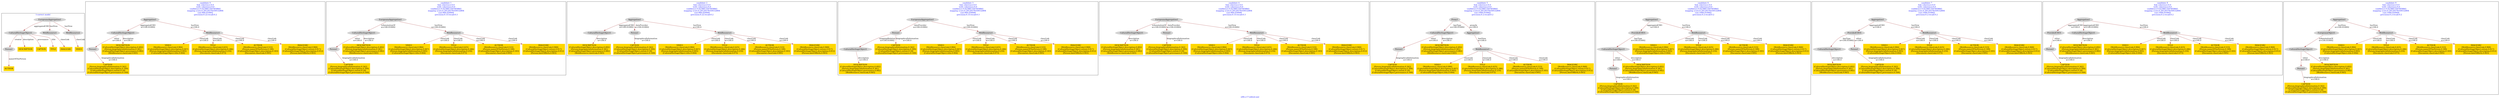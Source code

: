 digraph n0 {
fontcolor="blue"
remincross="true"
label="s08-s-17-edited.xml"
subgraph cluster_0 {
label="1-correct model"
n2[style="filled",color="white",fillcolor="lightgray",label="CulturalHeritageObject1"];
n3[style="filled",color="white",fillcolor="lightgray",label="Person1"];
n4[shape="plaintext",style="filled",fillcolor="gold",label="DESCRIPTION"];
n5[shape="plaintext",style="filled",fillcolor="gold",label="CAPTION"];
n6[shape="plaintext",style="filled",fillcolor="gold",label="TITLE"];
n7[shape="plaintext",style="filled",fillcolor="gold",label="AUTHOR"];
n8[style="filled",color="white",fillcolor="lightgray",label="EuropeanaAggregation1"];
n9[style="filled",color="white",fillcolor="lightgray",label="WebResource1"];
n10[style="filled",color="white",fillcolor="lightgray",label="WebResource2"];
n11[shape="plaintext",style="filled",fillcolor="gold",label="IMAGESRC"];
n12[shape="plaintext",style="filled",fillcolor="gold",label="VIDEO"];
}
subgraph cluster_1 {
label="candidate 0\nlink coherence:0.0\nnode coherence:0.0\nconfidence:0.6238813507859841\nmapping score:0.29129378359532804\ncost:900.010002\n-precision:0.22-recall:0.2"
n14[style="filled",color="white",fillcolor="lightgray",label="CulturalHeritageObject1"];
n15[style="filled",color="white",fillcolor="lightgray",label="Person1"];
n16[style="filled",color="white",fillcolor="lightgray",label="Aggregation1"];
n17[style="filled",color="white",fillcolor="lightgray",label="WebResource1"];
n18[shape="plaintext",style="filled",fillcolor="gold",label="CAPTION\n[Person,biographicalInformation,0.342]\n[CulturalHeritageObject,description,0.309]\n[CulturalHeritageObject,extent,0.18]\n[CulturalHeritageObject,provenance,0.169]"];
n19[shape="plaintext",style="filled",fillcolor="gold",label="VIDEO\n[WebResource,classLink,0.984]\n[CulturalHeritageObject,description,0.007]\n[Person,biographicalInformation,0.005]\n[CulturalHeritageObject,title,0.004]"];
n20[shape="plaintext",style="filled",fillcolor="gold",label="TITLE\n[WebResource,classLink,0.425]\n[CulturalHeritageObject,description,0.286]\n[Person,biographicalInformation,0.216]\n[Document,classLink,0.073]"];
n21[shape="plaintext",style="filled",fillcolor="gold",label="DESCRIPTION\n[CulturalHeritageObject,description,0.492]\n[Person,biographicalInformation,0.381]\n[CulturalHeritageObject,provenance,0.082]\n[WebResource,classLink,0.045]"];
n22[shape="plaintext",style="filled",fillcolor="gold",label="AUTHOR\n[WebResource,classLink,0.533]\n[Person,nameOfThePerson,0.189]\n[CulturalHeritageObject,description,0.183]\n[Document,classLink,0.095]"];
n23[shape="plaintext",style="filled",fillcolor="gold",label="IMAGESRC\n[WebResource,classLink,0.968]\n[CulturalHeritageObject,extent,0.017]\n[CulturalHeritageObject,description,0.012]\n[Person,dateOfBirth,0.003]"];
}
subgraph cluster_2 {
label="candidate 1\nlink coherence:0.0\nnode coherence:0.0\nconfidence:0.6238813507859841\nmapping score:0.29129378359532804\ncost:900.020004\n-precision:0.33-recall:0.3"
n25[style="filled",color="white",fillcolor="lightgray",label="CulturalHeritageObject1"];
n26[style="filled",color="white",fillcolor="lightgray",label="Person1"];
n27[style="filled",color="white",fillcolor="lightgray",label="EuropeanaAggregation1"];
n28[style="filled",color="white",fillcolor="lightgray",label="WebResource1"];
n29[shape="plaintext",style="filled",fillcolor="gold",label="CAPTION\n[Person,biographicalInformation,0.342]\n[CulturalHeritageObject,description,0.309]\n[CulturalHeritageObject,extent,0.18]\n[CulturalHeritageObject,provenance,0.169]"];
n30[shape="plaintext",style="filled",fillcolor="gold",label="VIDEO\n[WebResource,classLink,0.984]\n[CulturalHeritageObject,description,0.007]\n[Person,biographicalInformation,0.005]\n[CulturalHeritageObject,title,0.004]"];
n31[shape="plaintext",style="filled",fillcolor="gold",label="TITLE\n[WebResource,classLink,0.425]\n[CulturalHeritageObject,description,0.286]\n[Person,biographicalInformation,0.216]\n[Document,classLink,0.073]"];
n32[shape="plaintext",style="filled",fillcolor="gold",label="DESCRIPTION\n[CulturalHeritageObject,description,0.492]\n[Person,biographicalInformation,0.381]\n[CulturalHeritageObject,provenance,0.082]\n[WebResource,classLink,0.045]"];
n33[shape="plaintext",style="filled",fillcolor="gold",label="AUTHOR\n[WebResource,classLink,0.533]\n[Person,nameOfThePerson,0.189]\n[CulturalHeritageObject,description,0.183]\n[Document,classLink,0.095]"];
n34[shape="plaintext",style="filled",fillcolor="gold",label="IMAGESRC\n[WebResource,classLink,0.968]\n[CulturalHeritageObject,extent,0.017]\n[CulturalHeritageObject,description,0.012]\n[Person,dateOfBirth,0.003]"];
}
subgraph cluster_3 {
label="candidate 2\nlink coherence:0.0\nnode coherence:0.0\nconfidence:0.6238813507859841\nmapping score:0.29129378359532804\ncost:900.020004\n-precision:0.22-recall:0.2"
n36[style="filled",color="white",fillcolor="lightgray",label="Aggregation1"];
n37[style="filled",color="white",fillcolor="lightgray",label="CulturalHeritageObject1"];
n38[style="filled",color="white",fillcolor="lightgray",label="Person1"];
n39[style="filled",color="white",fillcolor="lightgray",label="WebResource1"];
n40[shape="plaintext",style="filled",fillcolor="gold",label="CAPTION\n[Person,biographicalInformation,0.342]\n[CulturalHeritageObject,description,0.309]\n[CulturalHeritageObject,extent,0.18]\n[CulturalHeritageObject,provenance,0.169]"];
n41[shape="plaintext",style="filled",fillcolor="gold",label="VIDEO\n[WebResource,classLink,0.984]\n[CulturalHeritageObject,description,0.007]\n[Person,biographicalInformation,0.005]\n[CulturalHeritageObject,title,0.004]"];
n42[shape="plaintext",style="filled",fillcolor="gold",label="TITLE\n[WebResource,classLink,0.425]\n[CulturalHeritageObject,description,0.286]\n[Person,biographicalInformation,0.216]\n[Document,classLink,0.073]"];
n43[shape="plaintext",style="filled",fillcolor="gold",label="DESCRIPTION\n[CulturalHeritageObject,description,0.492]\n[Person,biographicalInformation,0.381]\n[CulturalHeritageObject,provenance,0.082]\n[WebResource,classLink,0.045]"];
n44[shape="plaintext",style="filled",fillcolor="gold",label="AUTHOR\n[WebResource,classLink,0.533]\n[Person,nameOfThePerson,0.189]\n[CulturalHeritageObject,description,0.183]\n[Document,classLink,0.095]"];
n45[shape="plaintext",style="filled",fillcolor="gold",label="IMAGESRC\n[WebResource,classLink,0.968]\n[CulturalHeritageObject,extent,0.017]\n[CulturalHeritageObject,description,0.012]\n[Person,dateOfBirth,0.003]"];
}
subgraph cluster_4 {
label="candidate 3\nlink coherence:0.0\nnode coherence:0.0\nconfidence:0.6238813507859841\nmapping score:0.29129378359532804\ncost:900.030006\n-precision:0.33-recall:0.3"
n47[style="filled",color="white",fillcolor="lightgray",label="Person1"];
n48[style="filled",color="white",fillcolor="lightgray",label="CulturalHeritageObject1"];
n49[style="filled",color="white",fillcolor="lightgray",label="EuropeanaAggregation1"];
n50[style="filled",color="white",fillcolor="lightgray",label="WebResource1"];
n51[shape="plaintext",style="filled",fillcolor="gold",label="CAPTION\n[Person,biographicalInformation,0.342]\n[CulturalHeritageObject,description,0.309]\n[CulturalHeritageObject,extent,0.18]\n[CulturalHeritageObject,provenance,0.169]"];
n52[shape="plaintext",style="filled",fillcolor="gold",label="VIDEO\n[WebResource,classLink,0.984]\n[CulturalHeritageObject,description,0.007]\n[Person,biographicalInformation,0.005]\n[CulturalHeritageObject,title,0.004]"];
n53[shape="plaintext",style="filled",fillcolor="gold",label="TITLE\n[WebResource,classLink,0.425]\n[CulturalHeritageObject,description,0.286]\n[Person,biographicalInformation,0.216]\n[Document,classLink,0.073]"];
n54[shape="plaintext",style="filled",fillcolor="gold",label="DESCRIPTION\n[CulturalHeritageObject,description,0.492]\n[Person,biographicalInformation,0.381]\n[CulturalHeritageObject,provenance,0.082]\n[WebResource,classLink,0.045]"];
n55[shape="plaintext",style="filled",fillcolor="gold",label="AUTHOR\n[WebResource,classLink,0.533]\n[Person,nameOfThePerson,0.189]\n[CulturalHeritageObject,description,0.183]\n[Document,classLink,0.095]"];
n56[shape="plaintext",style="filled",fillcolor="gold",label="IMAGESRC\n[WebResource,classLink,0.968]\n[CulturalHeritageObject,extent,0.017]\n[CulturalHeritageObject,description,0.012]\n[Person,dateOfBirth,0.003]"];
}
subgraph cluster_5 {
label="candidate 4\nlink coherence:0.0\nnode coherence:0.0\nconfidence:0.6238813507859841\nmapping score:0.29129378359532804\ncost:900.030006\n-precision:0.33-recall:0.3"
n58[style="filled",color="white",fillcolor="lightgray",label="EuropeanaAggregation1"];
n59[style="filled",color="white",fillcolor="lightgray",label="CulturalHeritageObject1"];
n60[style="filled",color="white",fillcolor="lightgray",label="Person1"];
n61[style="filled",color="white",fillcolor="lightgray",label="WebResource1"];
n62[shape="plaintext",style="filled",fillcolor="gold",label="CAPTION\n[Person,biographicalInformation,0.342]\n[CulturalHeritageObject,description,0.309]\n[CulturalHeritageObject,extent,0.18]\n[CulturalHeritageObject,provenance,0.169]"];
n63[shape="plaintext",style="filled",fillcolor="gold",label="VIDEO\n[WebResource,classLink,0.984]\n[CulturalHeritageObject,description,0.007]\n[Person,biographicalInformation,0.005]\n[CulturalHeritageObject,title,0.004]"];
n64[shape="plaintext",style="filled",fillcolor="gold",label="TITLE\n[WebResource,classLink,0.425]\n[CulturalHeritageObject,description,0.286]\n[Person,biographicalInformation,0.216]\n[Document,classLink,0.073]"];
n65[shape="plaintext",style="filled",fillcolor="gold",label="DESCRIPTION\n[CulturalHeritageObject,description,0.492]\n[Person,biographicalInformation,0.381]\n[CulturalHeritageObject,provenance,0.082]\n[WebResource,classLink,0.045]"];
n66[shape="plaintext",style="filled",fillcolor="gold",label="AUTHOR\n[WebResource,classLink,0.533]\n[Person,nameOfThePerson,0.189]\n[CulturalHeritageObject,description,0.183]\n[Document,classLink,0.095]"];
n67[shape="plaintext",style="filled",fillcolor="gold",label="IMAGESRC\n[WebResource,classLink,0.968]\n[CulturalHeritageObject,extent,0.017]\n[CulturalHeritageObject,description,0.012]\n[Person,dateOfBirth,0.003]"];
}
subgraph cluster_6 {
label="candidate 5\nlink coherence:0.0\nnode coherence:0.0\nconfidence:0.6238813507859841\nmapping score:0.29129378359532804\ncost:1000.010002\n-precision:0.2-recall:0.2"
n69[style="filled",color="white",fillcolor="lightgray",label="CulturalHeritageObject1"];
n70[style="filled",color="white",fillcolor="lightgray",label="Person1"];
n71[style="filled",color="white",fillcolor="lightgray",label="Aggregation1"];
n72[style="filled",color="white",fillcolor="lightgray",label="WebResource1"];
n73[style="filled",color="white",fillcolor="lightgray",label="Proxy1"];
n74[shape="plaintext",style="filled",fillcolor="gold",label="CAPTION\n[Person,biographicalInformation,0.342]\n[CulturalHeritageObject,description,0.309]\n[CulturalHeritageObject,extent,0.18]\n[CulturalHeritageObject,provenance,0.169]"];
n75[shape="plaintext",style="filled",fillcolor="gold",label="VIDEO\n[WebResource,classLink,0.984]\n[CulturalHeritageObject,description,0.007]\n[Person,biographicalInformation,0.005]\n[CulturalHeritageObject,title,0.004]"];
n76[shape="plaintext",style="filled",fillcolor="gold",label="TITLE\n[WebResource,classLink,0.425]\n[CulturalHeritageObject,description,0.286]\n[Person,biographicalInformation,0.216]\n[Document,classLink,0.073]"];
n77[shape="plaintext",style="filled",fillcolor="gold",label="DESCRIPTION\n[CulturalHeritageObject,description,0.492]\n[Person,biographicalInformation,0.381]\n[CulturalHeritageObject,provenance,0.082]\n[WebResource,classLink,0.045]"];
n78[shape="plaintext",style="filled",fillcolor="gold",label="AUTHOR\n[WebResource,classLink,0.533]\n[Person,nameOfThePerson,0.189]\n[CulturalHeritageObject,description,0.183]\n[Document,classLink,0.095]"];
n79[shape="plaintext",style="filled",fillcolor="gold",label="IMAGESRC\n[WebResource,classLink,0.968]\n[CulturalHeritageObject,extent,0.017]\n[CulturalHeritageObject,description,0.012]\n[Person,dateOfBirth,0.003]"];
}
subgraph cluster_7 {
label="candidate 6\nlink coherence:0.0\nnode coherence:0.0\nconfidence:0.6238813507859841\nmapping score:0.29129378359532804\ncost:1000.010002\n-precision:0.2-recall:0.2"
n81[style="filled",color="white",fillcolor="lightgray",label="CulturalHeritageObject1"];
n82[style="filled",color="white",fillcolor="lightgray",label="Person1"];
n83[style="filled",color="white",fillcolor="lightgray",label="ProvidedCHO1"];
n84[style="filled",color="white",fillcolor="lightgray",label="Aggregation1"];
n85[style="filled",color="white",fillcolor="lightgray",label="WebResource1"];
n86[shape="plaintext",style="filled",fillcolor="gold",label="CAPTION\n[Person,biographicalInformation,0.342]\n[CulturalHeritageObject,description,0.309]\n[CulturalHeritageObject,extent,0.18]\n[CulturalHeritageObject,provenance,0.169]"];
n87[shape="plaintext",style="filled",fillcolor="gold",label="VIDEO\n[WebResource,classLink,0.984]\n[CulturalHeritageObject,description,0.007]\n[Person,biographicalInformation,0.005]\n[CulturalHeritageObject,title,0.004]"];
n88[shape="plaintext",style="filled",fillcolor="gold",label="TITLE\n[WebResource,classLink,0.425]\n[CulturalHeritageObject,description,0.286]\n[Person,biographicalInformation,0.216]\n[Document,classLink,0.073]"];
n89[shape="plaintext",style="filled",fillcolor="gold",label="DESCRIPTION\n[CulturalHeritageObject,description,0.492]\n[Person,biographicalInformation,0.381]\n[CulturalHeritageObject,provenance,0.082]\n[WebResource,classLink,0.045]"];
n90[shape="plaintext",style="filled",fillcolor="gold",label="AUTHOR\n[WebResource,classLink,0.533]\n[Person,nameOfThePerson,0.189]\n[CulturalHeritageObject,description,0.183]\n[Document,classLink,0.095]"];
n91[shape="plaintext",style="filled",fillcolor="gold",label="IMAGESRC\n[WebResource,classLink,0.968]\n[CulturalHeritageObject,extent,0.017]\n[CulturalHeritageObject,description,0.012]\n[Person,dateOfBirth,0.003]"];
}
subgraph cluster_8 {
label="candidate 7\nlink coherence:0.0\nnode coherence:0.0\nconfidence:0.6238813507859841\nmapping score:0.29129378359532804\ncost:1000.010002\n-precision:0.2-recall:0.2"
n93[style="filled",color="white",fillcolor="lightgray",label="ProvidedCHO1"];
n94[style="filled",color="white",fillcolor="lightgray",label="CulturalHeritageObject1"];
n95[style="filled",color="white",fillcolor="lightgray",label="Person1"];
n96[style="filled",color="white",fillcolor="lightgray",label="Aggregation1"];
n97[style="filled",color="white",fillcolor="lightgray",label="WebResource1"];
n98[shape="plaintext",style="filled",fillcolor="gold",label="CAPTION\n[Person,biographicalInformation,0.342]\n[CulturalHeritageObject,description,0.309]\n[CulturalHeritageObject,extent,0.18]\n[CulturalHeritageObject,provenance,0.169]"];
n99[shape="plaintext",style="filled",fillcolor="gold",label="VIDEO\n[WebResource,classLink,0.984]\n[CulturalHeritageObject,description,0.007]\n[Person,biographicalInformation,0.005]\n[CulturalHeritageObject,title,0.004]"];
n100[shape="plaintext",style="filled",fillcolor="gold",label="TITLE\n[WebResource,classLink,0.425]\n[CulturalHeritageObject,description,0.286]\n[Person,biographicalInformation,0.216]\n[Document,classLink,0.073]"];
n101[shape="plaintext",style="filled",fillcolor="gold",label="DESCRIPTION\n[CulturalHeritageObject,description,0.492]\n[Person,biographicalInformation,0.381]\n[CulturalHeritageObject,provenance,0.082]\n[WebResource,classLink,0.045]"];
n102[shape="plaintext",style="filled",fillcolor="gold",label="AUTHOR\n[WebResource,classLink,0.533]\n[Person,nameOfThePerson,0.189]\n[CulturalHeritageObject,description,0.183]\n[Document,classLink,0.095]"];
n103[shape="plaintext",style="filled",fillcolor="gold",label="IMAGESRC\n[WebResource,classLink,0.968]\n[CulturalHeritageObject,extent,0.017]\n[CulturalHeritageObject,description,0.012]\n[Person,dateOfBirth,0.003]"];
}
subgraph cluster_9 {
label="candidate 8\nlink coherence:0.0\nnode coherence:0.0\nconfidence:0.6238813507859841\nmapping score:0.29129378359532804\ncost:1000.010002\n-precision:0.2-recall:0.2"
n105[style="filled",color="white",fillcolor="lightgray",label="ProvidedCHO1"];
n106[style="filled",color="white",fillcolor="lightgray",label="Person1"];
n107[style="filled",color="white",fillcolor="lightgray",label="Aggregation1"];
n108[style="filled",color="white",fillcolor="lightgray",label="CulturalHeritageObject1"];
n109[style="filled",color="white",fillcolor="lightgray",label="WebResource1"];
n110[shape="plaintext",style="filled",fillcolor="gold",label="CAPTION\n[Person,biographicalInformation,0.342]\n[CulturalHeritageObject,description,0.309]\n[CulturalHeritageObject,extent,0.18]\n[CulturalHeritageObject,provenance,0.169]"];
n111[shape="plaintext",style="filled",fillcolor="gold",label="VIDEO\n[WebResource,classLink,0.984]\n[CulturalHeritageObject,description,0.007]\n[Person,biographicalInformation,0.005]\n[CulturalHeritageObject,title,0.004]"];
n112[shape="plaintext",style="filled",fillcolor="gold",label="TITLE\n[WebResource,classLink,0.425]\n[CulturalHeritageObject,description,0.286]\n[Person,biographicalInformation,0.216]\n[Document,classLink,0.073]"];
n113[shape="plaintext",style="filled",fillcolor="gold",label="DESCRIPTION\n[CulturalHeritageObject,description,0.492]\n[Person,biographicalInformation,0.381]\n[CulturalHeritageObject,provenance,0.082]\n[WebResource,classLink,0.045]"];
n114[shape="plaintext",style="filled",fillcolor="gold",label="AUTHOR\n[WebResource,classLink,0.533]\n[Person,nameOfThePerson,0.189]\n[CulturalHeritageObject,description,0.183]\n[Document,classLink,0.095]"];
n115[shape="plaintext",style="filled",fillcolor="gold",label="IMAGESRC\n[WebResource,classLink,0.968]\n[CulturalHeritageObject,extent,0.017]\n[CulturalHeritageObject,description,0.012]\n[Person,dateOfBirth,0.003]"];
}
subgraph cluster_10 {
label="candidate 9\nlink coherence:0.0\nnode coherence:0.0\nconfidence:0.6238813507859841\nmapping score:0.29129378359532804\ncost:1000.020004\n-precision:0.2-recall:0.2"
n117[style="filled",color="white",fillcolor="lightgray",label="CulturalHeritageObject1"];
n118[style="filled",color="white",fillcolor="lightgray",label="Person1"];
n119[style="filled",color="white",fillcolor="lightgray",label="EuropeanaObject1"];
n120[style="filled",color="white",fillcolor="lightgray",label="Aggregation1"];
n121[style="filled",color="white",fillcolor="lightgray",label="WebResource1"];
n122[shape="plaintext",style="filled",fillcolor="gold",label="CAPTION\n[Person,biographicalInformation,0.342]\n[CulturalHeritageObject,description,0.309]\n[CulturalHeritageObject,extent,0.18]\n[CulturalHeritageObject,provenance,0.169]"];
n123[shape="plaintext",style="filled",fillcolor="gold",label="VIDEO\n[WebResource,classLink,0.984]\n[CulturalHeritageObject,description,0.007]\n[Person,biographicalInformation,0.005]\n[CulturalHeritageObject,title,0.004]"];
n124[shape="plaintext",style="filled",fillcolor="gold",label="TITLE\n[WebResource,classLink,0.425]\n[CulturalHeritageObject,description,0.286]\n[Person,biographicalInformation,0.216]\n[Document,classLink,0.073]"];
n125[shape="plaintext",style="filled",fillcolor="gold",label="DESCRIPTION\n[CulturalHeritageObject,description,0.492]\n[Person,biographicalInformation,0.381]\n[CulturalHeritageObject,provenance,0.082]\n[WebResource,classLink,0.045]"];
n126[shape="plaintext",style="filled",fillcolor="gold",label="AUTHOR\n[WebResource,classLink,0.533]\n[Person,nameOfThePerson,0.189]\n[CulturalHeritageObject,description,0.183]\n[Document,classLink,0.095]"];
n127[shape="plaintext",style="filled",fillcolor="gold",label="IMAGESRC\n[WebResource,classLink,0.968]\n[CulturalHeritageObject,extent,0.017]\n[CulturalHeritageObject,description,0.012]\n[Person,dateOfBirth,0.003]"];
}
n2 -> n3[color="brown",fontcolor="black",label="creator"]
n2 -> n4[color="brown",fontcolor="black",label="description"]
n2 -> n5[color="brown",fontcolor="black",label="provenance"]
n2 -> n6[color="brown",fontcolor="black",label="title"]
n3 -> n7[color="brown",fontcolor="black",label="nameOfThePerson"]
n8 -> n2[color="brown",fontcolor="black",label="aggregatedCHO"]
n8 -> n9[color="brown",fontcolor="black",label="hasView"]
n8 -> n10[color="brown",fontcolor="black",label="hasView"]
n9 -> n11[color="brown",fontcolor="black",label="classLink"]
n10 -> n12[color="brown",fontcolor="black",label="classLink"]
n14 -> n15[color="brown",fontcolor="black",label="sitter\nw=100.0"]
n16 -> n14[color="brown",fontcolor="black",label="aggregatedCHO\nw=100.010002"]
n16 -> n17[color="brown",fontcolor="black",label="hasView\nw=100.0"]
n15 -> n18[color="brown",fontcolor="black",label="biographicalInformation\nw=100.0"]
n17 -> n19[color="brown",fontcolor="black",label="classLink\nw=100.0"]
n17 -> n20[color="brown",fontcolor="black",label="classLink\nw=100.0"]
n14 -> n21[color="brown",fontcolor="black",label="description\nw=100.0"]
n17 -> n22[color="brown",fontcolor="black",label="classLink\nw=100.0"]
n17 -> n23[color="brown",fontcolor="black",label="classLink\nw=100.0"]
n25 -> n26[color="brown",fontcolor="black",label="sitter\nw=100.0"]
n27 -> n25[color="brown",fontcolor="black",label="isAnnotationOf\nw=100.010002"]
n27 -> n28[color="brown",fontcolor="black",label="hasView\nw=100.010002"]
n26 -> n29[color="brown",fontcolor="black",label="biographicalInformation\nw=100.0"]
n28 -> n30[color="brown",fontcolor="black",label="classLink\nw=100.0"]
n28 -> n31[color="brown",fontcolor="black",label="classLink\nw=100.0"]
n25 -> n32[color="brown",fontcolor="black",label="description\nw=100.0"]
n28 -> n33[color="brown",fontcolor="black",label="classLink\nw=100.0"]
n28 -> n34[color="brown",fontcolor="black",label="classLink\nw=100.0"]
n36 -> n37[color="brown",fontcolor="black",label="aggregatedCHO\nw=100.010002"]
n36 -> n38[color="brown",fontcolor="black",label="dataProvider\nw=100.010002"]
n36 -> n39[color="brown",fontcolor="black",label="hasView\nw=100.0"]
n38 -> n40[color="brown",fontcolor="black",label="biographicalInformation\nw=100.0"]
n39 -> n41[color="brown",fontcolor="black",label="classLink\nw=100.0"]
n39 -> n42[color="brown",fontcolor="black",label="classLink\nw=100.0"]
n37 -> n43[color="brown",fontcolor="black",label="description\nw=100.0"]
n39 -> n44[color="brown",fontcolor="black",label="classLink\nw=100.0"]
n39 -> n45[color="brown",fontcolor="black",label="classLink\nw=100.0"]
n47 -> n48[color="brown",fontcolor="black",label="mappingRelation\nw=100.010002"]
n49 -> n47[color="brown",fontcolor="black",label="dataProvider\nw=100.010002"]
n49 -> n50[color="brown",fontcolor="black",label="hasView\nw=100.010002"]
n47 -> n51[color="brown",fontcolor="black",label="biographicalInformation\nw=100.0"]
n50 -> n52[color="brown",fontcolor="black",label="classLink\nw=100.0"]
n50 -> n53[color="brown",fontcolor="black",label="classLink\nw=100.0"]
n48 -> n54[color="brown",fontcolor="black",label="description\nw=100.0"]
n50 -> n55[color="brown",fontcolor="black",label="classLink\nw=100.0"]
n50 -> n56[color="brown",fontcolor="black",label="classLink\nw=100.0"]
n58 -> n59[color="brown",fontcolor="black",label="isAnnotationOf\nw=100.010002"]
n58 -> n60[color="brown",fontcolor="black",label="dataProvider\nw=100.010002"]
n58 -> n61[color="brown",fontcolor="black",label="hasView\nw=100.010002"]
n60 -> n62[color="brown",fontcolor="black",label="biographicalInformation\nw=100.0"]
n61 -> n63[color="brown",fontcolor="black",label="classLink\nw=100.0"]
n61 -> n64[color="brown",fontcolor="black",label="classLink\nw=100.0"]
n59 -> n65[color="brown",fontcolor="black",label="description\nw=100.0"]
n61 -> n66[color="brown",fontcolor="black",label="classLink\nw=100.0"]
n61 -> n67[color="brown",fontcolor="black",label="classLink\nw=100.0"]
n69 -> n70[color="brown",fontcolor="black",label="sitter\nw=100.0"]
n71 -> n72[color="brown",fontcolor="black",label="hasView\nw=100.0"]
n73 -> n69[color="brown",fontcolor="black",label="hasType\nw=100.010002"]
n73 -> n71[color="brown",fontcolor="black",label="proxyIn\nw=100.0"]
n70 -> n74[color="brown",fontcolor="black",label="biographicalInformation\nw=100.0"]
n72 -> n75[color="brown",fontcolor="black",label="classLink\nw=100.0"]
n72 -> n76[color="brown",fontcolor="black",label="classLink\nw=100.0"]
n69 -> n77[color="brown",fontcolor="black",label="description\nw=100.0"]
n72 -> n78[color="brown",fontcolor="black",label="classLink\nw=100.0"]
n72 -> n79[color="brown",fontcolor="black",label="classLink\nw=100.0"]
n81 -> n82[color="brown",fontcolor="black",label="sitter\nw=100.0"]
n83 -> n81[color="brown",fontcolor="black",label="hasType\nw=100.010002"]
n84 -> n83[color="brown",fontcolor="black",label="aggregatedCHO\nw=100.0"]
n84 -> n85[color="brown",fontcolor="black",label="hasView\nw=100.0"]
n82 -> n86[color="brown",fontcolor="black",label="biographicalInformation\nw=100.0"]
n85 -> n87[color="brown",fontcolor="black",label="classLink\nw=100.0"]
n85 -> n88[color="brown",fontcolor="black",label="classLink\nw=100.0"]
n81 -> n89[color="brown",fontcolor="black",label="description\nw=100.0"]
n85 -> n90[color="brown",fontcolor="black",label="classLink\nw=100.0"]
n85 -> n91[color="brown",fontcolor="black",label="classLink\nw=100.0"]
n93 -> n94[color="brown",fontcolor="black",label="hasType\nw=100.010002"]
n93 -> n95[color="brown",fontcolor="black",label="sitter\nw=100.0"]
n96 -> n93[color="brown",fontcolor="black",label="aggregatedCHO\nw=100.0"]
n96 -> n97[color="brown",fontcolor="black",label="hasView\nw=100.0"]
n95 -> n98[color="brown",fontcolor="black",label="biographicalInformation\nw=100.0"]
n97 -> n99[color="brown",fontcolor="black",label="classLink\nw=100.0"]
n97 -> n100[color="brown",fontcolor="black",label="classLink\nw=100.0"]
n94 -> n101[color="brown",fontcolor="black",label="description\nw=100.0"]
n97 -> n102[color="brown",fontcolor="black",label="classLink\nw=100.0"]
n97 -> n103[color="brown",fontcolor="black",label="classLink\nw=100.0"]
n105 -> n106[color="brown",fontcolor="black",label="sitter\nw=100.0"]
n107 -> n108[color="brown",fontcolor="black",label="aggregatedCHO\nw=100.010002"]
n107 -> n105[color="brown",fontcolor="black",label="aggregatedCHO\nw=100.0"]
n107 -> n109[color="brown",fontcolor="black",label="hasView\nw=100.0"]
n106 -> n110[color="brown",fontcolor="black",label="biographicalInformation\nw=100.0"]
n109 -> n111[color="brown",fontcolor="black",label="classLink\nw=100.0"]
n109 -> n112[color="brown",fontcolor="black",label="classLink\nw=100.0"]
n108 -> n113[color="brown",fontcolor="black",label="description\nw=100.0"]
n109 -> n114[color="brown",fontcolor="black",label="classLink\nw=100.0"]
n109 -> n115[color="brown",fontcolor="black",label="classLink\nw=100.0"]
n117 -> n118[color="brown",fontcolor="black",label="sitter\nw=100.0"]
n119 -> n117[color="brown",fontcolor="black",label="isAnnotationOf\nw=100.010002"]
n120 -> n119[color="brown",fontcolor="black",label="hasView\nw=100.010002"]
n120 -> n121[color="brown",fontcolor="black",label="hasView\nw=100.0"]
n118 -> n122[color="brown",fontcolor="black",label="biographicalInformation\nw=100.0"]
n121 -> n123[color="brown",fontcolor="black",label="classLink\nw=100.0"]
n121 -> n124[color="brown",fontcolor="black",label="classLink\nw=100.0"]
n117 -> n125[color="brown",fontcolor="black",label="description\nw=100.0"]
n121 -> n126[color="brown",fontcolor="black",label="classLink\nw=100.0"]
n121 -> n127[color="brown",fontcolor="black",label="classLink\nw=100.0"]
}
